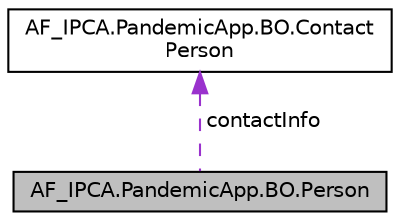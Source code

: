 digraph "AF_IPCA.PandemicApp.BO.Person"
{
 // LATEX_PDF_SIZE
  edge [fontname="Helvetica",fontsize="10",labelfontname="Helvetica",labelfontsize="10"];
  node [fontname="Helvetica",fontsize="10",shape=record];
  Node1 [label="AF_IPCA.PandemicApp.BO.Person",height=0.2,width=0.4,color="black", fillcolor="grey75", style="filled", fontcolor="black",tooltip="This is Person's class. This will define a person."];
  Node2 -> Node1 [dir="back",color="darkorchid3",fontsize="10",style="dashed",label=" contactInfo" ,fontname="Helvetica"];
  Node2 [label="AF_IPCA.PandemicApp.BO.Contact\lPerson",height=0.2,width=0.4,color="black", fillcolor="white", style="filled",URL="$d2/dbb/class_a_f___i_p_c_a_1_1_pandemic_app_1_1_b_o_1_1_contact_person.html",tooltip="this class handles a person's contact."];
}
